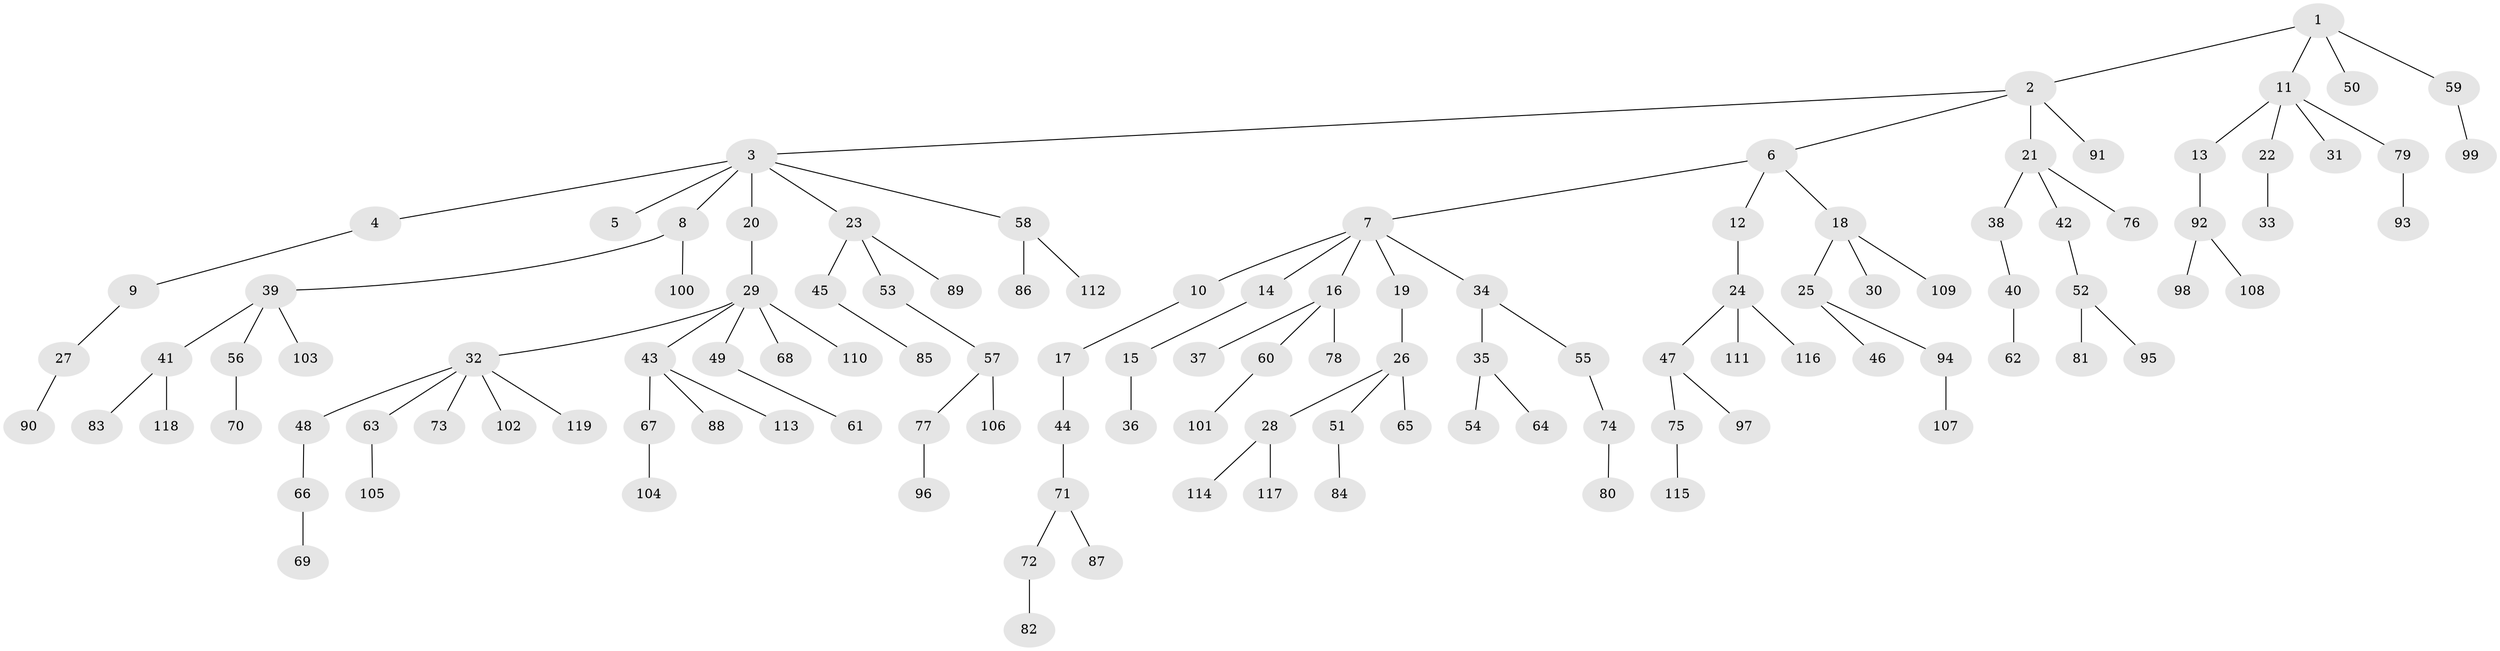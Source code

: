 // coarse degree distribution, {7: 0.03389830508474576, 8: 0.01694915254237288, 1: 0.559322033898305, 5: 0.01694915254237288, 3: 0.06779661016949153, 2: 0.2542372881355932, 4: 0.03389830508474576, 6: 0.01694915254237288}
// Generated by graph-tools (version 1.1) at 2025/19/03/04/25 18:19:25]
// undirected, 119 vertices, 118 edges
graph export_dot {
graph [start="1"]
  node [color=gray90,style=filled];
  1;
  2;
  3;
  4;
  5;
  6;
  7;
  8;
  9;
  10;
  11;
  12;
  13;
  14;
  15;
  16;
  17;
  18;
  19;
  20;
  21;
  22;
  23;
  24;
  25;
  26;
  27;
  28;
  29;
  30;
  31;
  32;
  33;
  34;
  35;
  36;
  37;
  38;
  39;
  40;
  41;
  42;
  43;
  44;
  45;
  46;
  47;
  48;
  49;
  50;
  51;
  52;
  53;
  54;
  55;
  56;
  57;
  58;
  59;
  60;
  61;
  62;
  63;
  64;
  65;
  66;
  67;
  68;
  69;
  70;
  71;
  72;
  73;
  74;
  75;
  76;
  77;
  78;
  79;
  80;
  81;
  82;
  83;
  84;
  85;
  86;
  87;
  88;
  89;
  90;
  91;
  92;
  93;
  94;
  95;
  96;
  97;
  98;
  99;
  100;
  101;
  102;
  103;
  104;
  105;
  106;
  107;
  108;
  109;
  110;
  111;
  112;
  113;
  114;
  115;
  116;
  117;
  118;
  119;
  1 -- 2;
  1 -- 11;
  1 -- 50;
  1 -- 59;
  2 -- 3;
  2 -- 6;
  2 -- 21;
  2 -- 91;
  3 -- 4;
  3 -- 5;
  3 -- 8;
  3 -- 20;
  3 -- 23;
  3 -- 58;
  4 -- 9;
  6 -- 7;
  6 -- 12;
  6 -- 18;
  7 -- 10;
  7 -- 14;
  7 -- 16;
  7 -- 19;
  7 -- 34;
  8 -- 39;
  8 -- 100;
  9 -- 27;
  10 -- 17;
  11 -- 13;
  11 -- 22;
  11 -- 31;
  11 -- 79;
  12 -- 24;
  13 -- 92;
  14 -- 15;
  15 -- 36;
  16 -- 37;
  16 -- 60;
  16 -- 78;
  17 -- 44;
  18 -- 25;
  18 -- 30;
  18 -- 109;
  19 -- 26;
  20 -- 29;
  21 -- 38;
  21 -- 42;
  21 -- 76;
  22 -- 33;
  23 -- 45;
  23 -- 53;
  23 -- 89;
  24 -- 47;
  24 -- 111;
  24 -- 116;
  25 -- 46;
  25 -- 94;
  26 -- 28;
  26 -- 51;
  26 -- 65;
  27 -- 90;
  28 -- 114;
  28 -- 117;
  29 -- 32;
  29 -- 43;
  29 -- 49;
  29 -- 68;
  29 -- 110;
  32 -- 48;
  32 -- 63;
  32 -- 73;
  32 -- 102;
  32 -- 119;
  34 -- 35;
  34 -- 55;
  35 -- 54;
  35 -- 64;
  38 -- 40;
  39 -- 41;
  39 -- 56;
  39 -- 103;
  40 -- 62;
  41 -- 83;
  41 -- 118;
  42 -- 52;
  43 -- 67;
  43 -- 88;
  43 -- 113;
  44 -- 71;
  45 -- 85;
  47 -- 75;
  47 -- 97;
  48 -- 66;
  49 -- 61;
  51 -- 84;
  52 -- 81;
  52 -- 95;
  53 -- 57;
  55 -- 74;
  56 -- 70;
  57 -- 77;
  57 -- 106;
  58 -- 86;
  58 -- 112;
  59 -- 99;
  60 -- 101;
  63 -- 105;
  66 -- 69;
  67 -- 104;
  71 -- 72;
  71 -- 87;
  72 -- 82;
  74 -- 80;
  75 -- 115;
  77 -- 96;
  79 -- 93;
  92 -- 98;
  92 -- 108;
  94 -- 107;
}
